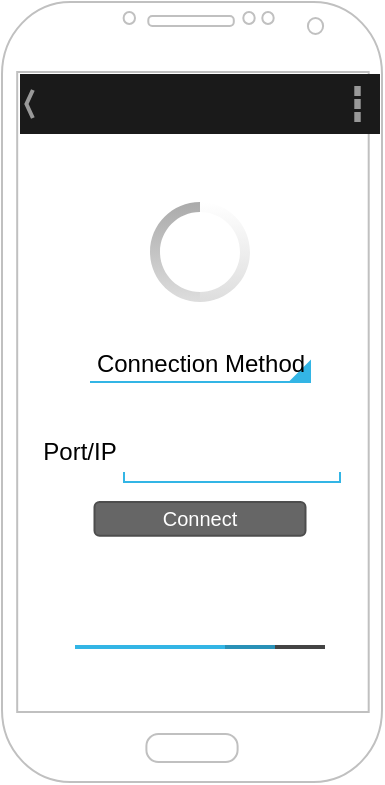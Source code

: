 <mxfile version="24.3.1" type="github">
  <diagram name="Page-1" id="7TmuH-BrAPIpq9EhOLQQ">
    <mxGraphModel dx="1434" dy="795" grid="1" gridSize="10" guides="1" tooltips="1" connect="1" arrows="1" fold="1" page="1" pageScale="1" pageWidth="850" pageHeight="1100" math="0" shadow="0">
      <root>
        <mxCell id="0" />
        <mxCell id="1" parent="0" />
        <mxCell id="3WqEiC77vL3zPsU8-O50-1" value="" style="verticalLabelPosition=bottom;verticalAlign=top;html=1;shadow=0;dashed=0;strokeWidth=1;shape=mxgraph.android.phone2;strokeColor=#c0c0c0;" vertex="1" parent="1">
          <mxGeometry x="310" y="200" width="190" height="390" as="geometry" />
        </mxCell>
        <mxCell id="3WqEiC77vL3zPsU8-O50-2" value="" style="strokeWidth=1;html=1;shadow=0;dashed=0;shape=mxgraph.android.action_bar_landscape;fillColor=#1A1A1A;strokeColor=#c0c0c0;strokeWidth=2;fontColor=#FFFFFF;whiteSpace=wrap;" vertex="1" parent="1">
          <mxGeometry x="319" y="236" width="180" height="30" as="geometry" />
        </mxCell>
        <mxCell id="3WqEiC77vL3zPsU8-O50-3" value="" style="verticalLabelPosition=bottom;verticalAlign=top;html=1;shadow=0;dashed=0;strokeWidth=1;shape=mxgraph.android.indeterminateSpinner;" vertex="1" parent="1">
          <mxGeometry x="384" y="300" width="50" height="50" as="geometry" />
        </mxCell>
        <mxCell id="3WqEiC77vL3zPsU8-O50-4" value="" style="verticalLabelPosition=bottom;verticalAlign=top;html=1;shadow=0;dashed=0;strokeWidth=1;shape=mxgraph.android.progressBar;strokeColor=#33b5e5;dx1=0.8;dx2=0.6;strokeWidth=2;" vertex="1" parent="1">
          <mxGeometry x="346.5" y="520" width="125" height="5" as="geometry" />
        </mxCell>
        <mxCell id="3WqEiC77vL3zPsU8-O50-5" value="Connect" style="rounded=1;html=1;shadow=0;dashed=0;whiteSpace=wrap;fontSize=10;fillColor=#666666;align=center;strokeColor=#4D4D4D;fontColor=#ffffff;" vertex="1" parent="1">
          <mxGeometry x="356.25" y="450" width="105.5" height="16.88" as="geometry" />
        </mxCell>
        <mxCell id="3WqEiC77vL3zPsU8-O50-6" value="Connection Method" style="strokeWidth=1;html=1;shadow=0;dashed=0;shape=mxgraph.android.spinner2;align=center;fillColor=#33b5e5;strokeColor=#33b5e5;verticalAlign=bottom" vertex="1" parent="1">
          <mxGeometry x="354" y="380" width="110" height="10" as="geometry" />
        </mxCell>
        <mxCell id="3WqEiC77vL3zPsU8-O50-7" value="" style="strokeWidth=1;html=1;shadow=0;dashed=0;shape=mxgraph.android.textfield;align=center;strokeColor=#33b5e5;pointerEvents=1" vertex="1" parent="1">
          <mxGeometry x="371" y="410" width="108" height="30" as="geometry" />
        </mxCell>
        <mxCell id="3WqEiC77vL3zPsU8-O50-9" value="Port/IP" style="text;html=1;align=center;verticalAlign=middle;whiteSpace=wrap;rounded=0;" vertex="1" parent="1">
          <mxGeometry x="319" y="410" width="60" height="30" as="geometry" />
        </mxCell>
      </root>
    </mxGraphModel>
  </diagram>
</mxfile>
